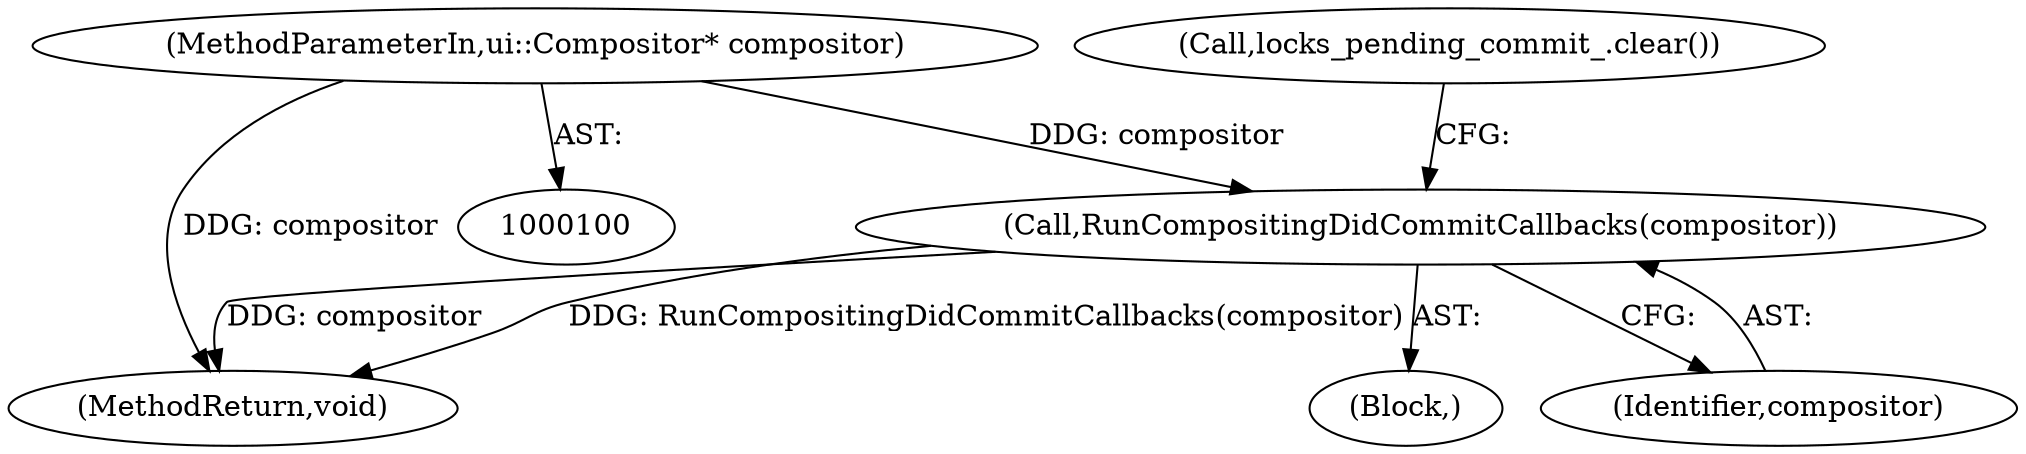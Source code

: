 digraph "1_Chrome_18d67244984a574ba2dd8779faabc0e3e34f4b76_27@pointer" {
"1000101" [label="(MethodParameterIn,ui::Compositor* compositor)"];
"1000126" [label="(Call,RunCompositingDidCommitCallbacks(compositor))"];
"1000129" [label="(MethodReturn,void)"];
"1000128" [label="(Call,locks_pending_commit_.clear())"];
"1000101" [label="(MethodParameterIn,ui::Compositor* compositor)"];
"1000102" [label="(Block,)"];
"1000126" [label="(Call,RunCompositingDidCommitCallbacks(compositor))"];
"1000127" [label="(Identifier,compositor)"];
"1000101" -> "1000100"  [label="AST: "];
"1000101" -> "1000129"  [label="DDG: compositor"];
"1000101" -> "1000126"  [label="DDG: compositor"];
"1000126" -> "1000102"  [label="AST: "];
"1000126" -> "1000127"  [label="CFG: "];
"1000127" -> "1000126"  [label="AST: "];
"1000128" -> "1000126"  [label="CFG: "];
"1000126" -> "1000129"  [label="DDG: RunCompositingDidCommitCallbacks(compositor)"];
"1000126" -> "1000129"  [label="DDG: compositor"];
}

